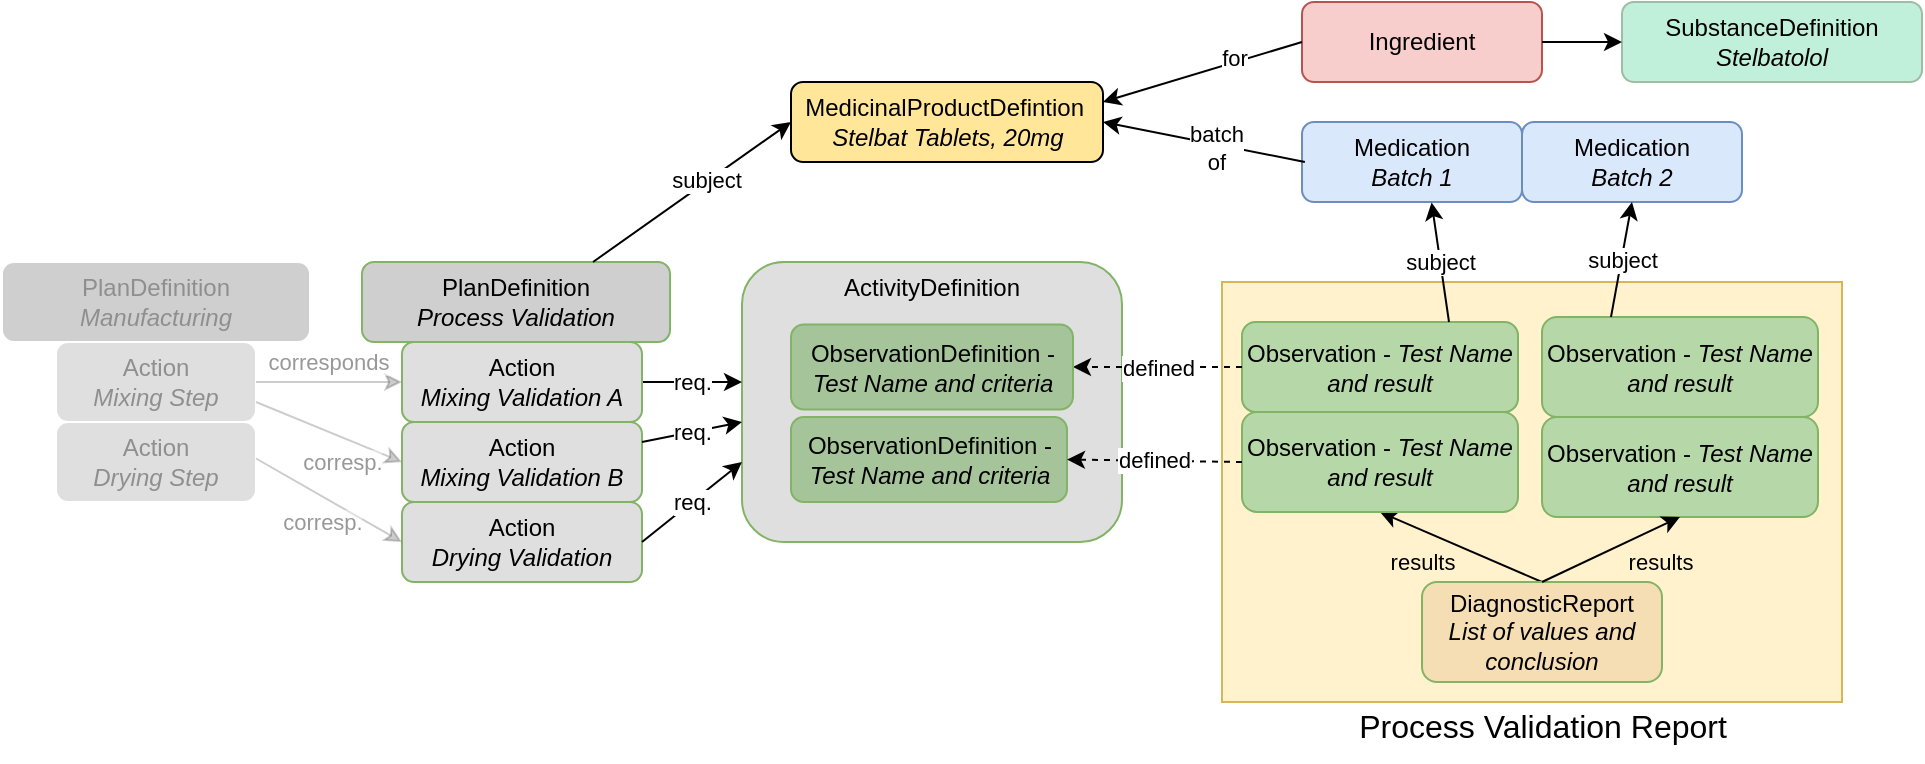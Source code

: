 <mxfile version="21.6.5" type="device">
  <diagram id="C5RBs43oDa-KdzZeNtuy" name="Page-1">
    <mxGraphModel dx="1768" dy="1881" grid="1" gridSize="10" guides="1" tooltips="1" connect="1" arrows="1" fold="1" page="1" pageScale="1" pageWidth="827" pageHeight="1169" math="0" shadow="0">
      <root>
        <mxCell id="WIyWlLk6GJQsqaUBKTNV-0" />
        <mxCell id="WIyWlLk6GJQsqaUBKTNV-1" parent="WIyWlLk6GJQsqaUBKTNV-0" />
        <mxCell id="IEeFdyCGopTc3gh3-DFE-0" value="&lt;br&gt;&lt;span style=&quot;color: rgb(0, 0, 0); font-family: Helvetica; font-size: 12px; font-style: normal; font-variant-ligatures: normal; font-variant-caps: normal; font-weight: 400; letter-spacing: normal; orphans: 2; text-align: center; text-indent: 0px; text-transform: none; widows: 2; word-spacing: 0px; -webkit-text-stroke-width: 0px; text-decoration-thickness: initial; text-decoration-style: initial; text-decoration-color: initial; float: none; display: inline !important;&quot;&gt;ActivityDefinition&lt;/span&gt;&lt;br&gt;&lt;br&gt;&lt;br&gt;&lt;br&gt;&lt;br&gt;&lt;br&gt;&lt;br&gt;&lt;br&gt;&lt;br&gt;&lt;br&gt;" style="rounded=1;whiteSpace=wrap;html=1;fontSize=12;glass=0;strokeWidth=1;shadow=0;fillColor=#dfdfdf;strokeColor=#82b366;labelPosition=center;verticalLabelPosition=middle;align=center;verticalAlign=middle;labelBackgroundColor=none;" parent="WIyWlLk6GJQsqaUBKTNV-1" vertex="1">
          <mxGeometry x="200" y="-10" width="190" height="140" as="geometry" />
        </mxCell>
        <mxCell id="Kh6UWCqLEouyqFOK7ntM-29" value="" style="rounded=0;whiteSpace=wrap;html=1;fillColor=#fff2cc;strokeColor=#d6b656;" parent="WIyWlLk6GJQsqaUBKTNV-1" vertex="1">
          <mxGeometry x="440" width="310" height="210" as="geometry" />
        </mxCell>
        <mxCell id="PtvGfc8u3fFPzmpzfyYF-6" value="results" style="endArrow=classic;html=1;rounded=0;exitX=0.5;exitY=0;exitDx=0;exitDy=0;entryX=0.5;entryY=1;entryDx=0;entryDy=0;labelBackgroundColor=none;" parent="WIyWlLk6GJQsqaUBKTNV-1" source="fafH0U7rZojqmzMNoOSG-25" target="Kh6UWCqLEouyqFOK7ntM-6" edge="1">
          <mxGeometry x="0.338" y="15" width="50" height="50" relative="1" as="geometry">
            <mxPoint x="610" y="110" as="sourcePoint" />
            <mxPoint x="686.5" y="150" as="targetPoint" />
            <mxPoint as="offset" />
          </mxGeometry>
        </mxCell>
        <mxCell id="PtvGfc8u3fFPzmpzfyYF-7" value="MedicinalProductDefintion&amp;nbsp;&lt;br&gt;&lt;i style=&quot;border-color: var(--border-color);&quot;&gt;Stelbat Tablets, 20mg&lt;/i&gt;" style="rounded=1;whiteSpace=wrap;html=1;fontSize=12;glass=0;strokeWidth=1;shadow=0;fillColor=#ffe699;" parent="WIyWlLk6GJQsqaUBKTNV-1" vertex="1">
          <mxGeometry x="224.5" y="-100" width="156" height="40" as="geometry" />
        </mxCell>
        <mxCell id="PtvGfc8u3fFPzmpzfyYF-18" value="PlanDefinition&lt;br&gt;&lt;i&gt;Process Validation&lt;/i&gt;" style="rounded=1;whiteSpace=wrap;html=1;fontSize=12;glass=0;strokeWidth=1;shadow=0;fillColor=#cfcfcf;strokeColor=#82b366;" parent="WIyWlLk6GJQsqaUBKTNV-1" vertex="1">
          <mxGeometry x="10" y="-10" width="154" height="40" as="geometry" />
        </mxCell>
        <mxCell id="PtvGfc8u3fFPzmpzfyYF-35" value="req." style="endArrow=classic;html=1;rounded=0;exitX=1;exitY=0.5;exitDx=0;exitDy=0;" parent="WIyWlLk6GJQsqaUBKTNV-1" source="Kh6UWCqLEouyqFOK7ntM-0" edge="1">
          <mxGeometry width="50" height="50" relative="1" as="geometry">
            <mxPoint x="580" y="275" as="sourcePoint" />
            <mxPoint x="200" y="50" as="targetPoint" />
          </mxGeometry>
        </mxCell>
        <mxCell id="fafH0U7rZojqmzMNoOSG-25" value="DiagnosticReport&lt;br&gt;&lt;i&gt;List of values and conclusion&lt;/i&gt;" style="rounded=1;whiteSpace=wrap;html=1;fontSize=12;glass=0;strokeWidth=1;shadow=0;fillColor=#F5DEB3;strokeColor=#82b366;" parent="WIyWlLk6GJQsqaUBKTNV-1" vertex="1">
          <mxGeometry x="540" y="150" width="120" height="50" as="geometry" />
        </mxCell>
        <mxCell id="fafH0U7rZojqmzMNoOSG-42" value="ObservationDefinition - &lt;i&gt;Test Name and criteria&lt;/i&gt;" style="rounded=1;whiteSpace=wrap;html=1;fontSize=12;glass=0;strokeWidth=1;shadow=0;fillColor=#A6C499;strokeColor=#82b366;" parent="WIyWlLk6GJQsqaUBKTNV-1" vertex="1">
          <mxGeometry x="224.5" y="67.5" width="138" height="42.5" as="geometry" />
        </mxCell>
        <mxCell id="Kh6UWCqLEouyqFOK7ntM-0" value="Action&lt;br&gt;&lt;i&gt;Mixing Validation A&lt;br&gt;&lt;/i&gt;" style="rounded=1;whiteSpace=wrap;html=1;fontSize=12;glass=0;strokeWidth=1;shadow=0;fillColor=#dfdfdf;strokeColor=#82b366;" parent="WIyWlLk6GJQsqaUBKTNV-1" vertex="1">
          <mxGeometry x="30" y="30" width="120" height="40" as="geometry" />
        </mxCell>
        <mxCell id="Kh6UWCqLEouyqFOK7ntM-1" value="Action&lt;br&gt;&lt;i&gt;Drying Validation&lt;/i&gt;" style="rounded=1;whiteSpace=wrap;html=1;fontSize=12;glass=0;strokeWidth=1;shadow=0;fillColor=#dfdfdf;strokeColor=#82b366;" parent="WIyWlLk6GJQsqaUBKTNV-1" vertex="1">
          <mxGeometry x="30" y="110" width="120" height="40" as="geometry" />
        </mxCell>
        <mxCell id="Kh6UWCqLEouyqFOK7ntM-4" value="req." style="endArrow=classic;html=1;rounded=0;exitX=1;exitY=0.5;exitDx=0;exitDy=0;" parent="WIyWlLk6GJQsqaUBKTNV-1" source="Kh6UWCqLEouyqFOK7ntM-1" edge="1">
          <mxGeometry width="50" height="50" relative="1" as="geometry">
            <mxPoint x="180" y="90" as="sourcePoint" />
            <mxPoint x="200" y="90" as="targetPoint" />
          </mxGeometry>
        </mxCell>
        <mxCell id="Kh6UWCqLEouyqFOK7ntM-5" value="Observation - &lt;i&gt;Test Name and result&lt;/i&gt;" style="rounded=1;whiteSpace=wrap;html=1;fontSize=12;glass=0;strokeWidth=1;shadow=0;fillColor=#b6d7a8;strokeColor=#82b366;" parent="WIyWlLk6GJQsqaUBKTNV-1" vertex="1">
          <mxGeometry x="450" y="20" width="138" height="45" as="geometry" />
        </mxCell>
        <mxCell id="Kh6UWCqLEouyqFOK7ntM-6" value="Observation - &lt;i&gt;Test Name and result&lt;/i&gt;" style="rounded=1;whiteSpace=wrap;html=1;fontSize=12;glass=0;strokeWidth=1;shadow=0;fillColor=#b6d7a8;strokeColor=#82b366;" parent="WIyWlLk6GJQsqaUBKTNV-1" vertex="1">
          <mxGeometry x="450" y="65" width="138" height="50" as="geometry" />
        </mxCell>
        <mxCell id="Kh6UWCqLEouyqFOK7ntM-7" value="Medication&lt;br&gt;&lt;i&gt;Batch 1&lt;/i&gt;" style="rounded=1;whiteSpace=wrap;html=1;fontSize=12;glass=0;strokeWidth=1;shadow=0;fillColor=#dae8fc;strokeColor=#6c8ebf;" parent="WIyWlLk6GJQsqaUBKTNV-1" vertex="1">
          <mxGeometry x="480" y="-80" width="110" height="40" as="geometry" />
        </mxCell>
        <mxCell id="Kh6UWCqLEouyqFOK7ntM-8" value="" style="endArrow=classic;html=1;rounded=0;exitX=0.75;exitY=0;exitDx=0;exitDy=0;entryX=0;entryY=0.5;entryDx=0;entryDy=0;" parent="WIyWlLk6GJQsqaUBKTNV-1" source="PtvGfc8u3fFPzmpzfyYF-18" target="PtvGfc8u3fFPzmpzfyYF-7" edge="1">
          <mxGeometry width="50" height="50" relative="1" as="geometry">
            <mxPoint x="180" y="60" as="sourcePoint" />
            <mxPoint x="250" y="50" as="targetPoint" />
          </mxGeometry>
        </mxCell>
        <mxCell id="Kh6UWCqLEouyqFOK7ntM-28" value="subject" style="edgeLabel;html=1;align=center;verticalAlign=middle;resizable=0;points=[];" parent="Kh6UWCqLEouyqFOK7ntM-8" vertex="1" connectable="0">
          <mxGeometry x="0.238" y="-3" relative="1" as="geometry">
            <mxPoint x="-7" as="offset" />
          </mxGeometry>
        </mxCell>
        <mxCell id="Kh6UWCqLEouyqFOK7ntM-9" value="" style="endArrow=classic;html=1;rounded=0;entryX=1;entryY=0.5;entryDx=0;entryDy=0;exitX=0.013;exitY=0.5;exitDx=0;exitDy=0;exitPerimeter=0;" parent="WIyWlLk6GJQsqaUBKTNV-1" source="Kh6UWCqLEouyqFOK7ntM-7" target="PtvGfc8u3fFPzmpzfyYF-7" edge="1">
          <mxGeometry width="50" height="50" relative="1" as="geometry">
            <mxPoint x="610" y="-20" as="sourcePoint" />
            <mxPoint x="340" y="-20" as="targetPoint" />
          </mxGeometry>
        </mxCell>
        <mxCell id="Kh6UWCqLEouyqFOK7ntM-27" value="batch&lt;br&gt;of" style="edgeLabel;html=1;align=center;verticalAlign=middle;resizable=0;points=[];" parent="Kh6UWCqLEouyqFOK7ntM-9" vertex="1" connectable="0">
          <mxGeometry x="-0.401" y="1" relative="1" as="geometry">
            <mxPoint x="-14" y="-2" as="offset" />
          </mxGeometry>
        </mxCell>
        <mxCell id="Kh6UWCqLEouyqFOK7ntM-11" value="subject" style="endArrow=classic;html=1;rounded=0;entryX=0.589;entryY=1.005;entryDx=0;entryDy=0;exitX=0.75;exitY=0;exitDx=0;exitDy=0;entryPerimeter=0;" parent="WIyWlLk6GJQsqaUBKTNV-1" source="Kh6UWCqLEouyqFOK7ntM-5" target="Kh6UWCqLEouyqFOK7ntM-7" edge="1">
          <mxGeometry width="50" height="50" relative="1" as="geometry">
            <mxPoint x="515" y="10" as="sourcePoint" />
            <mxPoint x="560" y="-40" as="targetPoint" />
          </mxGeometry>
        </mxCell>
        <mxCell id="Kh6UWCqLEouyqFOK7ntM-12" value="Medication&lt;br&gt;&lt;i&gt;Batch 2&lt;/i&gt;" style="rounded=1;whiteSpace=wrap;html=1;fontSize=12;glass=0;strokeWidth=1;shadow=0;fillColor=#dae8fc;strokeColor=#6c8ebf;" parent="WIyWlLk6GJQsqaUBKTNV-1" vertex="1">
          <mxGeometry x="590" y="-80" width="110" height="40" as="geometry" />
        </mxCell>
        <mxCell id="Kh6UWCqLEouyqFOK7ntM-15" value="Observation - &lt;i&gt;Test Name and result&lt;/i&gt;" style="rounded=1;whiteSpace=wrap;html=1;fontSize=12;glass=0;strokeWidth=1;shadow=0;fillColor=#b6d7a8;strokeColor=#82b366;" parent="WIyWlLk6GJQsqaUBKTNV-1" vertex="1">
          <mxGeometry x="600" y="17.5" width="138" height="50" as="geometry" />
        </mxCell>
        <mxCell id="Kh6UWCqLEouyqFOK7ntM-16" value="Observation - &lt;i&gt;Test Name and result&lt;/i&gt;" style="rounded=1;whiteSpace=wrap;html=1;fontSize=12;glass=0;strokeWidth=1;shadow=0;fillColor=#b6d7a8;strokeColor=#82b366;" parent="WIyWlLk6GJQsqaUBKTNV-1" vertex="1">
          <mxGeometry x="600" y="67.5" width="138" height="50" as="geometry" />
        </mxCell>
        <mxCell id="Kh6UWCqLEouyqFOK7ntM-19" value="results" style="endArrow=classic;html=1;rounded=0;exitX=0.5;exitY=0;exitDx=0;exitDy=0;entryX=0.5;entryY=1;entryDx=0;entryDy=0;labelBackgroundColor=none;" parent="WIyWlLk6GJQsqaUBKTNV-1" source="fafH0U7rZojqmzMNoOSG-25" target="Kh6UWCqLEouyqFOK7ntM-16" edge="1">
          <mxGeometry x="0.535" y="-17" width="50" height="50" relative="1" as="geometry">
            <mxPoint x="600" y="170" as="sourcePoint" />
            <mxPoint x="529" y="125" as="targetPoint" />
            <mxPoint x="-1" as="offset" />
          </mxGeometry>
        </mxCell>
        <mxCell id="Kh6UWCqLEouyqFOK7ntM-21" value="defined" style="endArrow=classic;html=1;rounded=0;entryX=1;entryY=0.5;entryDx=0;entryDy=0;dashed=1;exitX=0;exitY=0.5;exitDx=0;exitDy=0;" parent="WIyWlLk6GJQsqaUBKTNV-1" source="Kh6UWCqLEouyqFOK7ntM-6" target="fafH0U7rZojqmzMNoOSG-42" edge="1">
          <mxGeometry width="50" height="50" relative="1" as="geometry">
            <mxPoint x="400" y="90" as="sourcePoint" />
            <mxPoint x="230" y="100" as="targetPoint" />
          </mxGeometry>
        </mxCell>
        <mxCell id="Kh6UWCqLEouyqFOK7ntM-22" value="defined" style="endArrow=classic;html=1;rounded=0;entryX=1;entryY=0.5;entryDx=0;entryDy=0;dashed=1;exitX=0;exitY=0.5;exitDx=0;exitDy=0;" parent="WIyWlLk6GJQsqaUBKTNV-1" source="Kh6UWCqLEouyqFOK7ntM-5" target="IEeFdyCGopTc3gh3-DFE-13" edge="1">
          <mxGeometry width="50" height="50" relative="1" as="geometry">
            <mxPoint x="410" y="100" as="sourcePoint" />
            <mxPoint x="368" y="100" as="targetPoint" />
          </mxGeometry>
        </mxCell>
        <mxCell id="Kh6UWCqLEouyqFOK7ntM-24" value="subject" style="endArrow=classic;html=1;rounded=0;exitX=0.25;exitY=0;exitDx=0;exitDy=0;entryX=0.5;entryY=1;entryDx=0;entryDy=0;" parent="WIyWlLk6GJQsqaUBKTNV-1" source="Kh6UWCqLEouyqFOK7ntM-15" target="Kh6UWCqLEouyqFOK7ntM-12" edge="1">
          <mxGeometry width="50" height="50" relative="1" as="geometry">
            <mxPoint x="568" y="47.5" as="sourcePoint" />
            <mxPoint x="600" y="-20" as="targetPoint" />
          </mxGeometry>
        </mxCell>
        <mxCell id="Kh6UWCqLEouyqFOK7ntM-25" value="Ingredient" style="rounded=1;whiteSpace=wrap;html=1;fontSize=12;glass=0;strokeWidth=1;shadow=0;fillColor=#f8cecc;strokeColor=#b85450;" parent="WIyWlLk6GJQsqaUBKTNV-1" vertex="1">
          <mxGeometry x="480" y="-140" width="120" height="40" as="geometry" />
        </mxCell>
        <mxCell id="Kh6UWCqLEouyqFOK7ntM-26" value="for" style="endArrow=classic;html=1;rounded=0;entryX=1;entryY=0.25;entryDx=0;entryDy=0;exitX=0;exitY=0.5;exitDx=0;exitDy=0;" parent="WIyWlLk6GJQsqaUBKTNV-1" source="Kh6UWCqLEouyqFOK7ntM-25" target="PtvGfc8u3fFPzmpzfyYF-7" edge="1">
          <mxGeometry x="-0.333" y="-2" width="50" height="50" relative="1" as="geometry">
            <mxPoint x="461.43" y="-50" as="sourcePoint" />
            <mxPoint x="386" y="-60" as="targetPoint" />
            <mxPoint as="offset" />
          </mxGeometry>
        </mxCell>
        <mxCell id="IEeFdyCGopTc3gh3-DFE-2" value="SubstanceDefinition&lt;br&gt;&lt;i&gt;Stelbatolol&lt;/i&gt;" style="rounded=1;whiteSpace=wrap;html=1;fontSize=12;glass=0;strokeWidth=1;shadow=0;fillColor=#c1f0da;strokeColor=#9ebda2;" parent="WIyWlLk6GJQsqaUBKTNV-1" vertex="1">
          <mxGeometry x="640" y="-140" width="150" height="40" as="geometry" />
        </mxCell>
        <mxCell id="IEeFdyCGopTc3gh3-DFE-3" value="" style="endArrow=classic;html=1;rounded=0;exitX=1;exitY=0.5;exitDx=0;exitDy=0;" parent="WIyWlLk6GJQsqaUBKTNV-1" source="Kh6UWCqLEouyqFOK7ntM-25" edge="1">
          <mxGeometry x="-0.333" y="-2" width="50" height="50" relative="1" as="geometry">
            <mxPoint x="490" y="-110" as="sourcePoint" />
            <mxPoint x="640" y="-120" as="targetPoint" />
            <mxPoint as="offset" />
          </mxGeometry>
        </mxCell>
        <mxCell id="IEeFdyCGopTc3gh3-DFE-13" value="ObservationDefinition - &lt;i&gt;Test Name and criteria&lt;/i&gt;" style="rounded=1;whiteSpace=wrap;html=1;fontSize=12;glass=0;strokeWidth=1;shadow=0;fillColor=#A6C499;strokeColor=#82b366;" parent="WIyWlLk6GJQsqaUBKTNV-1" vertex="1">
          <mxGeometry x="224.5" y="21.25" width="141" height="42.5" as="geometry" />
        </mxCell>
        <mxCell id="byq4E-VJTFnGWdz_ihsW-0" value="PlanDefinition&lt;br&gt;&lt;i&gt;Manufacturing&lt;/i&gt;" style="rounded=1;whiteSpace=wrap;html=1;fontSize=12;glass=0;strokeWidth=1;shadow=0;fillColor=#cfcfcf;strokeColor=#ffffff;fontColor=#8f8f8f;" parent="WIyWlLk6GJQsqaUBKTNV-1" vertex="1">
          <mxGeometry x="-170" y="-10" width="154" height="40" as="geometry" />
        </mxCell>
        <mxCell id="byq4E-VJTFnGWdz_ihsW-1" value="Action&lt;br&gt;&lt;i&gt;Mixing Step&lt;/i&gt;" style="rounded=1;whiteSpace=wrap;html=1;fontSize=12;glass=0;strokeWidth=1;shadow=0;fillColor=#dfdfdf;strokeColor=#ffffff;fontColor=#8f8f8f;" parent="WIyWlLk6GJQsqaUBKTNV-1" vertex="1">
          <mxGeometry x="-143" y="30" width="100" height="40" as="geometry" />
        </mxCell>
        <mxCell id="byq4E-VJTFnGWdz_ihsW-3" value="Action&lt;br&gt;&lt;i&gt;Drying Step&lt;/i&gt;" style="rounded=1;whiteSpace=wrap;html=1;fontSize=12;glass=0;strokeWidth=1;shadow=0;fillColor=#dfdfdf;strokeColor=#ffffff;fontColor=#8f8f8f;" parent="WIyWlLk6GJQsqaUBKTNV-1" vertex="1">
          <mxGeometry x="-143" y="70" width="100" height="40" as="geometry" />
        </mxCell>
        <mxCell id="byq4E-VJTFnGWdz_ihsW-4" value="corresponds" style="endArrow=classic;html=1;rounded=0;exitX=1;exitY=0.5;exitDx=0;exitDy=0;entryX=0;entryY=0.5;entryDx=0;entryDy=0;textOpacity=40;opacity=20;" parent="WIyWlLk6GJQsqaUBKTNV-1" source="byq4E-VJTFnGWdz_ihsW-1" target="Kh6UWCqLEouyqFOK7ntM-0" edge="1">
          <mxGeometry x="-0.025" y="10" width="50" height="50" relative="1" as="geometry">
            <mxPoint x="-33" y="49.5" as="sourcePoint" />
            <mxPoint x="30" y="49.5" as="targetPoint" />
            <mxPoint as="offset" />
          </mxGeometry>
        </mxCell>
        <mxCell id="byq4E-VJTFnGWdz_ihsW-8" value="corresp." style="endArrow=classic;html=1;rounded=0;exitX=1;exitY=0.5;exitDx=0;exitDy=0;entryX=0;entryY=0.5;entryDx=0;entryDy=0;textOpacity=40;opacity=20;" parent="WIyWlLk6GJQsqaUBKTNV-1" target="Kh6UWCqLEouyqFOK7ntM-1" edge="1">
          <mxGeometry x="0.046" y="-11" width="50" height="50" relative="1" as="geometry">
            <mxPoint x="-43" y="88.25" as="sourcePoint" />
            <mxPoint x="37" y="88.25" as="targetPoint" />
            <mxPoint as="offset" />
          </mxGeometry>
        </mxCell>
        <mxCell id="byq4E-VJTFnGWdz_ihsW-9" value="Action&lt;br&gt;&lt;i&gt;Mixing Validation B&lt;br&gt;&lt;/i&gt;" style="rounded=1;whiteSpace=wrap;html=1;fontSize=12;glass=0;strokeWidth=1;shadow=0;fillColor=#dfdfdf;strokeColor=#82b366;" parent="WIyWlLk6GJQsqaUBKTNV-1" vertex="1">
          <mxGeometry x="30" y="70" width="120" height="40" as="geometry" />
        </mxCell>
        <mxCell id="byq4E-VJTFnGWdz_ihsW-10" value="corresp." style="endArrow=classic;html=1;rounded=0;exitX=1;exitY=0.75;exitDx=0;exitDy=0;entryX=0;entryY=0.5;entryDx=0;entryDy=0;textOpacity=40;opacity=20;" parent="WIyWlLk6GJQsqaUBKTNV-1" source="byq4E-VJTFnGWdz_ihsW-1" target="byq4E-VJTFnGWdz_ihsW-9" edge="1">
          <mxGeometry x="0.297" y="-11" width="50" height="50" relative="1" as="geometry">
            <mxPoint x="-33" y="60" as="sourcePoint" />
            <mxPoint x="40" y="60" as="targetPoint" />
            <mxPoint as="offset" />
          </mxGeometry>
        </mxCell>
        <mxCell id="byq4E-VJTFnGWdz_ihsW-11" value="req." style="endArrow=classic;html=1;rounded=0;exitX=1;exitY=0.25;exitDx=0;exitDy=0;" parent="WIyWlLk6GJQsqaUBKTNV-1" source="byq4E-VJTFnGWdz_ihsW-9" edge="1">
          <mxGeometry width="50" height="50" relative="1" as="geometry">
            <mxPoint x="160" y="60" as="sourcePoint" />
            <mxPoint x="200" y="70" as="targetPoint" />
          </mxGeometry>
        </mxCell>
        <mxCell id="byq4E-VJTFnGWdz_ihsW-14" value="&lt;font style=&quot;font-size: 16px;&quot;&gt;Process Validation Report&lt;/font&gt;" style="text;strokeColor=none;fillColor=none;html=1;fontSize=24;fontStyle=0;verticalAlign=middle;align=center;" parent="WIyWlLk6GJQsqaUBKTNV-1" vertex="1">
          <mxGeometry x="550" y="200" width="100" height="40" as="geometry" />
        </mxCell>
      </root>
    </mxGraphModel>
  </diagram>
</mxfile>
